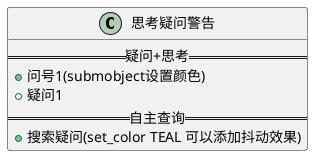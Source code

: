 @startuml 思考疑问警告
class "思考疑问警告" as A{
    ==疑问+思考==
    + 问号1(submobject设置颜色)
    + 疑问1
    ==自主查询==
    + 搜索疑问(set_color TEAL 可以添加抖动效果)
}


@enduml